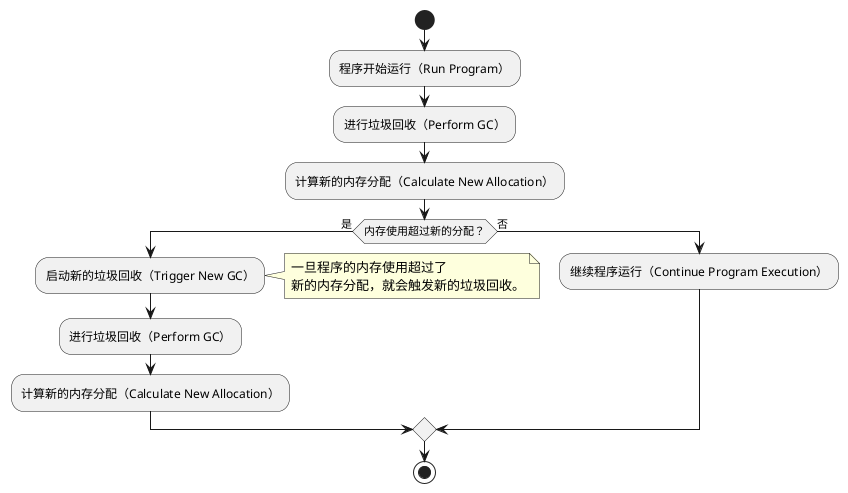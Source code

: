 @startuml

start

:程序开始运行（Run Program）;

:进行垃圾回收（Perform GC）;

:计算新的内存分配（Calculate New Allocation）;

if (内存使用超过新的分配？) then (是)
    :启动新的垃圾回收（Trigger New GC）;
    note right: 一旦程序的内存使用超过了\n新的内存分配，就会触发新的垃圾回收。
    :进行垃圾回收（Perform GC）;
    :计算新的内存分配（Calculate New Allocation）;
else (否)
    :继续程序运行（Continue Program Execution）;
endif

stop

@enduml
